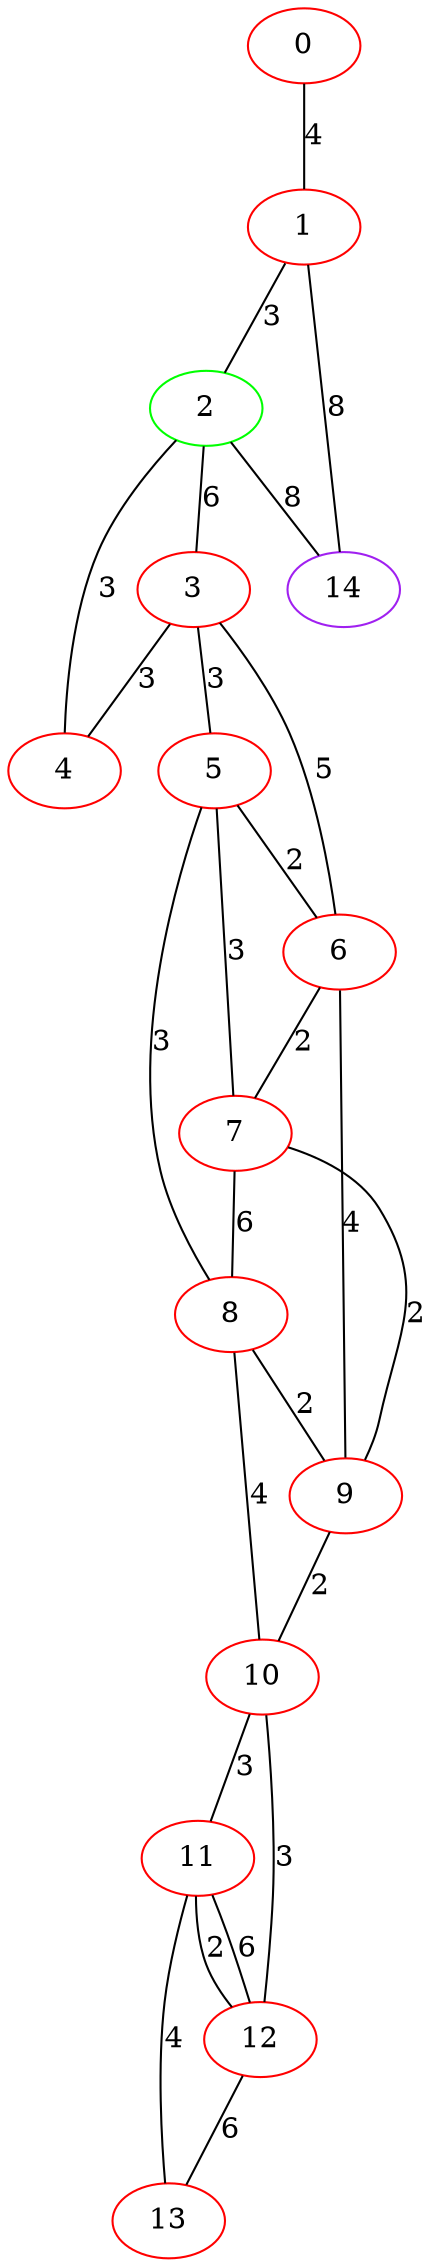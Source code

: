 graph "" {
0 [color=red, weight=1];
1 [color=red, weight=1];
2 [color=green, weight=2];
3 [color=red, weight=1];
4 [color=red, weight=1];
5 [color=red, weight=1];
6 [color=red, weight=1];
7 [color=red, weight=1];
8 [color=red, weight=1];
9 [color=red, weight=1];
10 [color=red, weight=1];
11 [color=red, weight=1];
12 [color=red, weight=1];
13 [color=red, weight=1];
14 [color=purple, weight=4];
0 -- 1  [key=0, label=4];
1 -- 2  [key=0, label=3];
1 -- 14  [key=0, label=8];
2 -- 3  [key=0, label=6];
2 -- 4  [key=0, label=3];
2 -- 14  [key=0, label=8];
3 -- 4  [key=0, label=3];
3 -- 5  [key=0, label=3];
3 -- 6  [key=0, label=5];
5 -- 8  [key=0, label=3];
5 -- 6  [key=0, label=2];
5 -- 7  [key=0, label=3];
6 -- 9  [key=0, label=4];
6 -- 7  [key=0, label=2];
7 -- 8  [key=0, label=6];
7 -- 9  [key=0, label=2];
8 -- 9  [key=0, label=2];
8 -- 10  [key=0, label=4];
9 -- 10  [key=0, label=2];
10 -- 11  [key=0, label=3];
10 -- 12  [key=0, label=3];
11 -- 12  [key=0, label=2];
11 -- 12  [key=1, label=6];
11 -- 13  [key=0, label=4];
12 -- 13  [key=0, label=6];
}
